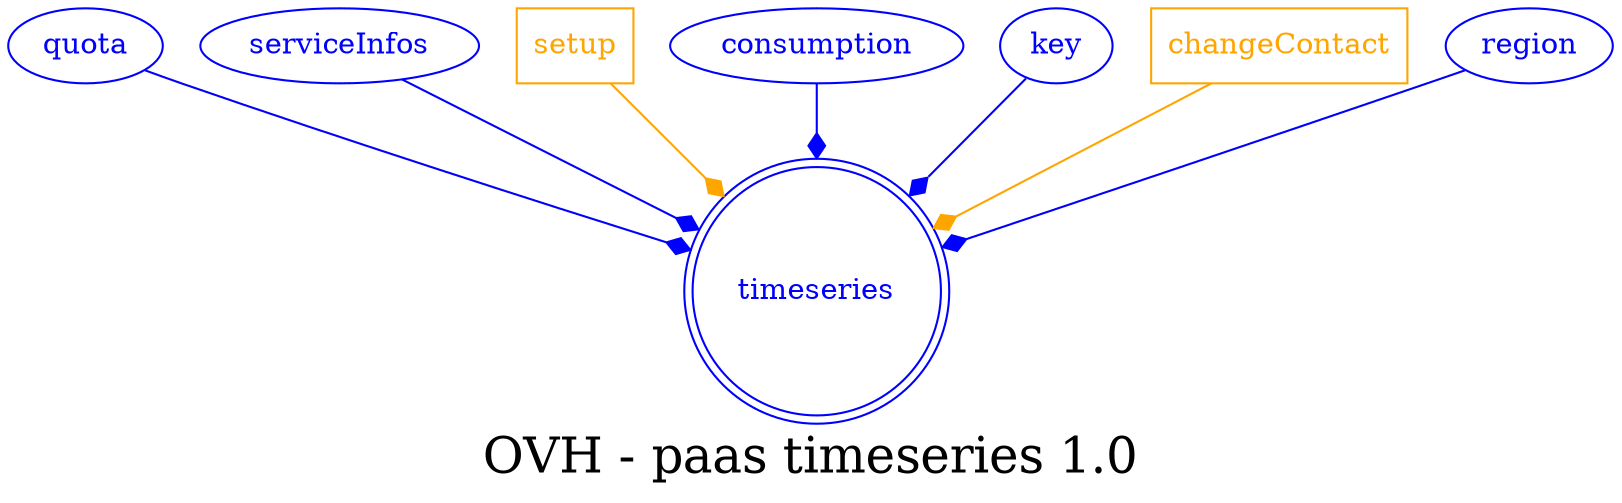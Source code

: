 digraph LexiconGraph {
graph[label="OVH - paas timeseries 1.0", fontsize=24]
splines=true
"timeseries" [color=blue, fontcolor=blue, shape=doublecircle]
"quota" -> "timeseries" [color=blue, fontcolor=blue, arrowhead=diamond, arrowtail=none]
"quota" [color=blue, fontcolor=blue, shape=ellipse]
"serviceInfos" -> "timeseries" [color=blue, fontcolor=blue, arrowhead=diamond, arrowtail=none]
"serviceInfos" [color=blue, fontcolor=blue, shape=ellipse]
"setup" [color=orange, fontcolor=orange, shape=box]
"setup" -> "timeseries" [color=orange, fontcolor=orange, arrowhead=diamond, arrowtail=none]
"consumption" -> "timeseries" [color=blue, fontcolor=blue, arrowhead=diamond, arrowtail=none]
"consumption" [color=blue, fontcolor=blue, shape=ellipse]
"key" -> "timeseries" [color=blue, fontcolor=blue, arrowhead=diamond, arrowtail=none]
"key" [color=blue, fontcolor=blue, shape=ellipse]
"changeContact" [color=orange, fontcolor=orange, shape=box]
"changeContact" -> "timeseries" [color=orange, fontcolor=orange, arrowhead=diamond, arrowtail=none]
"region" -> "timeseries" [color=blue, fontcolor=blue, arrowhead=diamond, arrowtail=none]
"region" [color=blue, fontcolor=blue, shape=ellipse]
}
